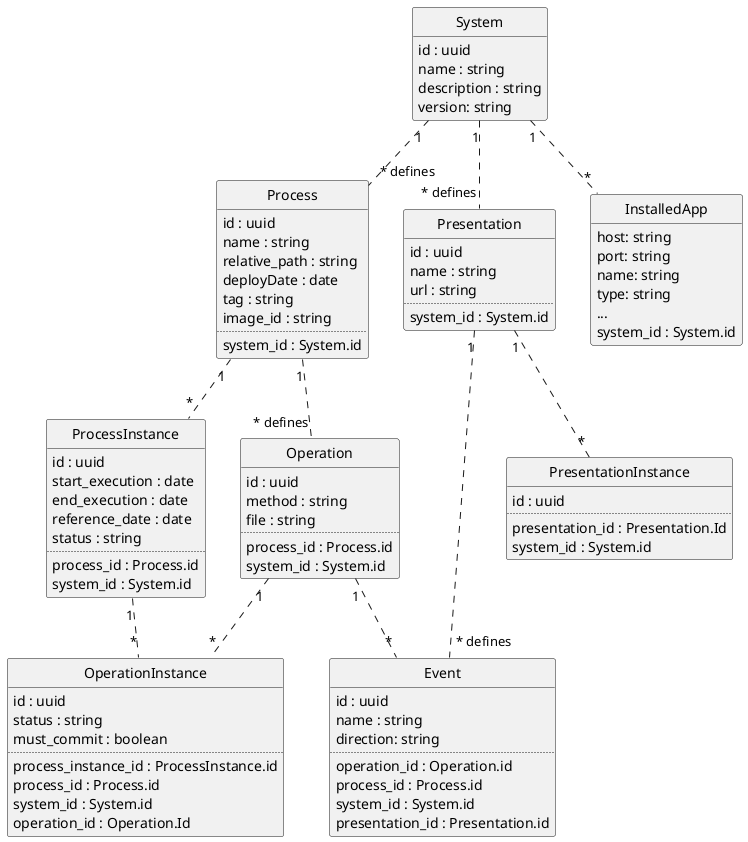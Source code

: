 @startuml

hide methods
hide circle

class System {
    id : uuid
    name : string
    description : string
    version: string
}

class Process {
    id : uuid
    name : string
    relative_path : string
    deployDate : date
    tag : string      	      
    image_id : string
    ..
    system_id : System.id      
}

class Operation {
    id : uuid
    method : string
    file : string
    ..
    process_id : Process.id
    system_id : System.id
}

class Event {
    id : uuid
    name : string
    direction: string
    ..
    operation_id : Operation.id
    process_id : Process.id
    system_id : System.id
    presentation_id : Presentation.id
}

class Presentation {
    id : uuid
    name : string
    url : string
    ..
    system_id : System.id
}

class InstalledApp {
    host: string
    port: string
    name: string
    type: string
    ...
    system_id : System.id
}

' class StatusExecucao << enum >> {
'    pending
'    executing
'    finished
' }

class ProcessInstance {
    id : uuid
    start_execution : date
    end_execution : date
    reference_date : date
    status : string
    ..
    process_id : Process.id
    system_id : System.id
}

class OperationInstance {
    id : uuid
    status : string
    must_commit : boolean
    ..
    process_instance_id : ProcessInstance.id
    process_id : Process.id
    system_id : System.id   
    operation_id : Operation.Id 
}

'class SentEvent {
'    id : uuid
'    event_date
'    payload : text
'    reference_date : date
'    is_reproduction : boolean
'    ..
'    event_id : Event.id
'    presentation_instance_id : PresentationInstance.id
'    presentation_id : Presentation.Id    
'    operation_instance_id : OperationInstance.id
'    operation_id : Operation.id
'    process_instance_id : ProcessInstance.id
'    process_id : Process.Id
'    system_id : System.id
'}

class PresentationInstance {
    id : uuid
    ..
    presentation_id : Presentation.Id
    system_id : System.id
}

System "1" .. " * defines" Process
System "1" .. " * defines" Presentation
Process "1" .. " * defines" Operation
Operation  "1" .. "*" Event
Process "1" .. "*" ProcessInstance
Operation "1" .. "*" OperationInstance
' Event "1" .. "*" SentEvent
Presentation "1" .. "*" PresentationInstance 
ProcessInstance "1" .. "*" OperationInstance
' PresentationInstance "1" ..  "          * presentationId" SentEvent 
' OperationInstance  "1" .. " * operationId" SentEvent
Presentation "1" .. " * defines" Event
System "1" .. "*" InstalledApp
@enduml